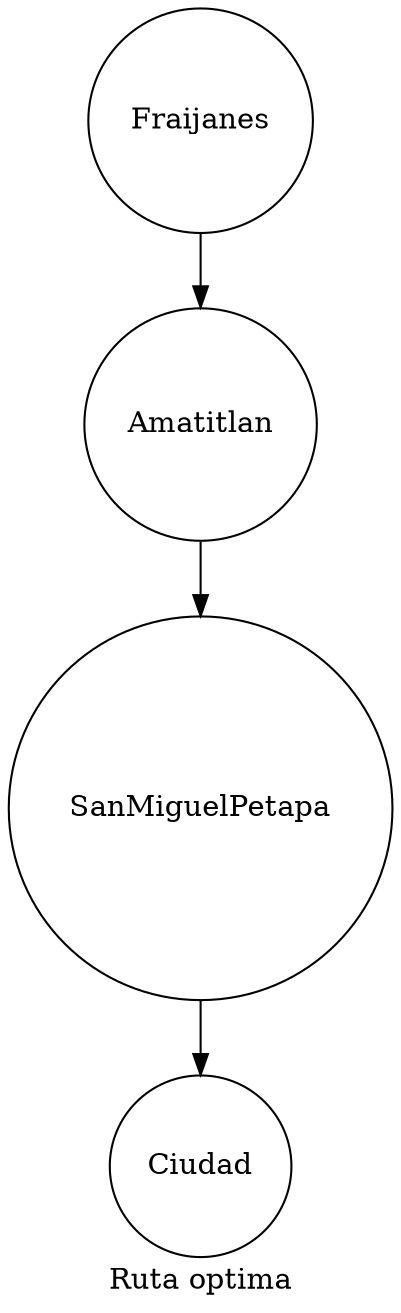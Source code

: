 digraph G {
node [shape="circle"]
label = "Ruta optima"
nodo0[label = "Fraijanes"];
nodo1[label = "Amatitlan"];
nodo2[label = "SanMiguelPetapa"];
nodo3[label = "Ciudad"];
nodo0 -> nodo1;
nodo1 -> nodo2;
nodo2 -> nodo3;

}
